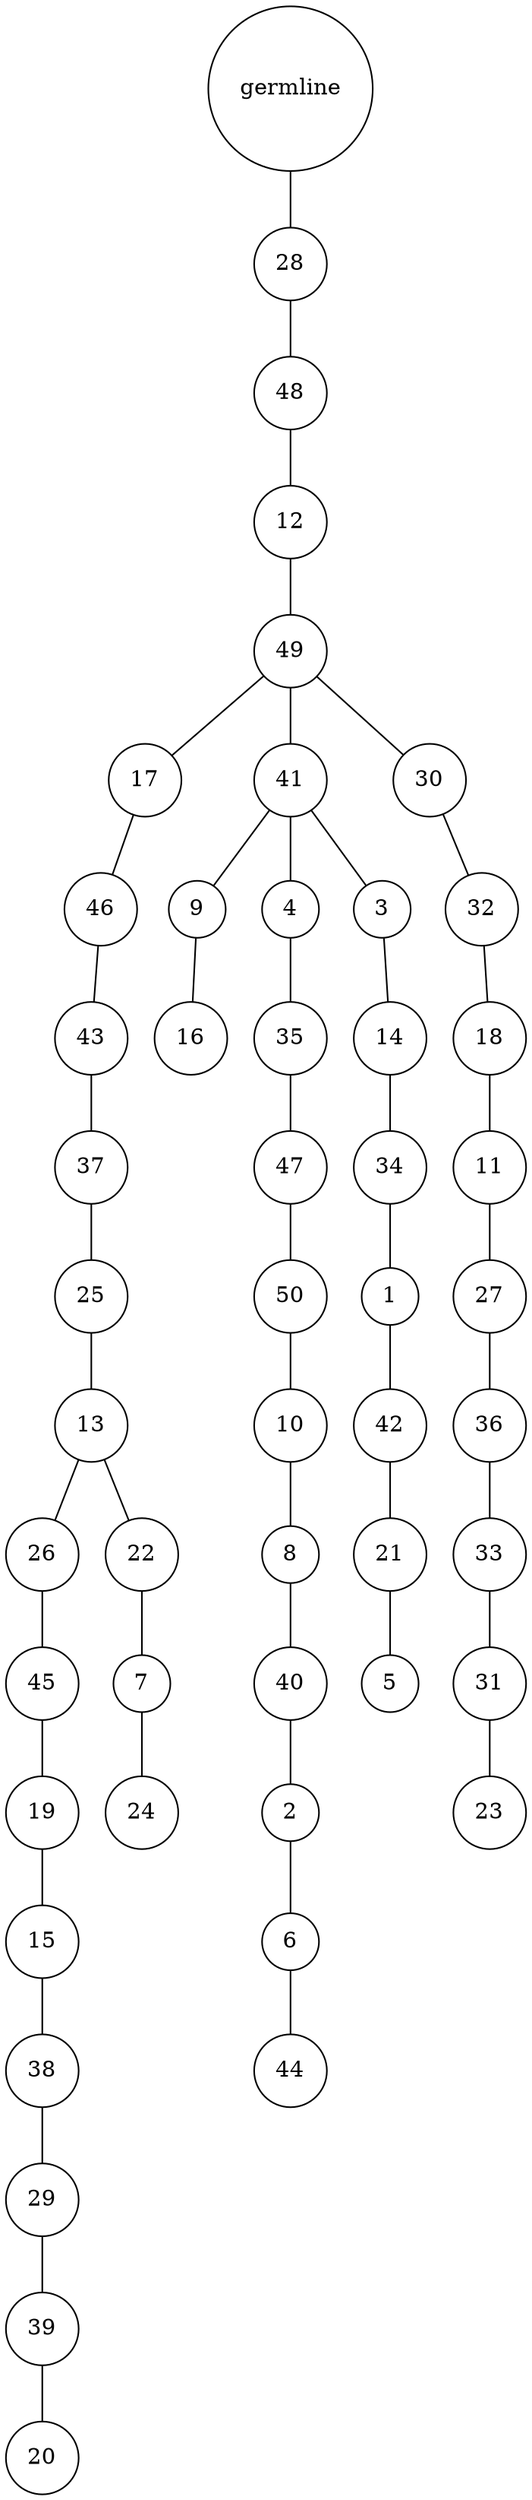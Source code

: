 graph {
	rankdir=UD;
	splines=line;
	node [shape=circle]
	"0x7fd7d2fdfbb0" [label="germline"];
	"0x7fd7d2fdfbe0" [label="28"];
	"0x7fd7d2fdfbb0" -- "0x7fd7d2fdfbe0" ;
	"0x7fd7d2fdfc10" [label="48"];
	"0x7fd7d2fdfbe0" -- "0x7fd7d2fdfc10" ;
	"0x7fd7d2fdfc40" [label="12"];
	"0x7fd7d2fdfc10" -- "0x7fd7d2fdfc40" ;
	"0x7fd7d2fdfc70" [label="49"];
	"0x7fd7d2fdfc40" -- "0x7fd7d2fdfc70" ;
	"0x7fd7d2fdfca0" [label="17"];
	"0x7fd7d2fdfc70" -- "0x7fd7d2fdfca0" ;
	"0x7fd7d2fdfcd0" [label="46"];
	"0x7fd7d2fdfca0" -- "0x7fd7d2fdfcd0" ;
	"0x7fd7d2fdfd00" [label="43"];
	"0x7fd7d2fdfcd0" -- "0x7fd7d2fdfd00" ;
	"0x7fd7d2fdfd30" [label="37"];
	"0x7fd7d2fdfd00" -- "0x7fd7d2fdfd30" ;
	"0x7fd7d2fdfd60" [label="25"];
	"0x7fd7d2fdfd30" -- "0x7fd7d2fdfd60" ;
	"0x7fd7d2fdfd90" [label="13"];
	"0x7fd7d2fdfd60" -- "0x7fd7d2fdfd90" ;
	"0x7fd7d2fdfdc0" [label="26"];
	"0x7fd7d2fdfd90" -- "0x7fd7d2fdfdc0" ;
	"0x7fd7d2fdfdf0" [label="45"];
	"0x7fd7d2fdfdc0" -- "0x7fd7d2fdfdf0" ;
	"0x7fd7d2fdfe20" [label="19"];
	"0x7fd7d2fdfdf0" -- "0x7fd7d2fdfe20" ;
	"0x7fd7d2fdfe50" [label="15"];
	"0x7fd7d2fdfe20" -- "0x7fd7d2fdfe50" ;
	"0x7fd7d2fdfe80" [label="38"];
	"0x7fd7d2fdfe50" -- "0x7fd7d2fdfe80" ;
	"0x7fd7d2fdfeb0" [label="29"];
	"0x7fd7d2fdfe80" -- "0x7fd7d2fdfeb0" ;
	"0x7fd7d2fdfee0" [label="39"];
	"0x7fd7d2fdfeb0" -- "0x7fd7d2fdfee0" ;
	"0x7fd7d2fdff10" [label="20"];
	"0x7fd7d2fdfee0" -- "0x7fd7d2fdff10" ;
	"0x7fd7d2fdff40" [label="22"];
	"0x7fd7d2fdfd90" -- "0x7fd7d2fdff40" ;
	"0x7fd7d2fdff70" [label="7"];
	"0x7fd7d2fdff40" -- "0x7fd7d2fdff70" ;
	"0x7fd7d2fdffa0" [label="24"];
	"0x7fd7d2fdff70" -- "0x7fd7d2fdffa0" ;
	"0x7fd7d2fdffd0" [label="41"];
	"0x7fd7d2fdfc70" -- "0x7fd7d2fdffd0" ;
	"0x7fd7d2feb040" [label="9"];
	"0x7fd7d2fdffd0" -- "0x7fd7d2feb040" ;
	"0x7fd7d2feb070" [label="16"];
	"0x7fd7d2feb040" -- "0x7fd7d2feb070" ;
	"0x7fd7d2feb0a0" [label="4"];
	"0x7fd7d2fdffd0" -- "0x7fd7d2feb0a0" ;
	"0x7fd7d2feb0d0" [label="35"];
	"0x7fd7d2feb0a0" -- "0x7fd7d2feb0d0" ;
	"0x7fd7d2feb100" [label="47"];
	"0x7fd7d2feb0d0" -- "0x7fd7d2feb100" ;
	"0x7fd7d2feb130" [label="50"];
	"0x7fd7d2feb100" -- "0x7fd7d2feb130" ;
	"0x7fd7d2feb160" [label="10"];
	"0x7fd7d2feb130" -- "0x7fd7d2feb160" ;
	"0x7fd7d2feb190" [label="8"];
	"0x7fd7d2feb160" -- "0x7fd7d2feb190" ;
	"0x7fd7d2feb1c0" [label="40"];
	"0x7fd7d2feb190" -- "0x7fd7d2feb1c0" ;
	"0x7fd7d2feb1f0" [label="2"];
	"0x7fd7d2feb1c0" -- "0x7fd7d2feb1f0" ;
	"0x7fd7d2feb220" [label="6"];
	"0x7fd7d2feb1f0" -- "0x7fd7d2feb220" ;
	"0x7fd7d2feb250" [label="44"];
	"0x7fd7d2feb220" -- "0x7fd7d2feb250" ;
	"0x7fd7d2feb280" [label="3"];
	"0x7fd7d2fdffd0" -- "0x7fd7d2feb280" ;
	"0x7fd7d2feb2b0" [label="14"];
	"0x7fd7d2feb280" -- "0x7fd7d2feb2b0" ;
	"0x7fd7d2feb2e0" [label="34"];
	"0x7fd7d2feb2b0" -- "0x7fd7d2feb2e0" ;
	"0x7fd7d2feb310" [label="1"];
	"0x7fd7d2feb2e0" -- "0x7fd7d2feb310" ;
	"0x7fd7d2feb340" [label="42"];
	"0x7fd7d2feb310" -- "0x7fd7d2feb340" ;
	"0x7fd7d2feb370" [label="21"];
	"0x7fd7d2feb340" -- "0x7fd7d2feb370" ;
	"0x7fd7d2feb3a0" [label="5"];
	"0x7fd7d2feb370" -- "0x7fd7d2feb3a0" ;
	"0x7fd7d2feb3d0" [label="30"];
	"0x7fd7d2fdfc70" -- "0x7fd7d2feb3d0" ;
	"0x7fd7d2feb400" [label="32"];
	"0x7fd7d2feb3d0" -- "0x7fd7d2feb400" ;
	"0x7fd7d2feb430" [label="18"];
	"0x7fd7d2feb400" -- "0x7fd7d2feb430" ;
	"0x7fd7d2feb460" [label="11"];
	"0x7fd7d2feb430" -- "0x7fd7d2feb460" ;
	"0x7fd7d2feb490" [label="27"];
	"0x7fd7d2feb460" -- "0x7fd7d2feb490" ;
	"0x7fd7d2feb4c0" [label="36"];
	"0x7fd7d2feb490" -- "0x7fd7d2feb4c0" ;
	"0x7fd7d2feb4f0" [label="33"];
	"0x7fd7d2feb4c0" -- "0x7fd7d2feb4f0" ;
	"0x7fd7d2feb520" [label="31"];
	"0x7fd7d2feb4f0" -- "0x7fd7d2feb520" ;
	"0x7fd7d2feb550" [label="23"];
	"0x7fd7d2feb520" -- "0x7fd7d2feb550" ;
}
